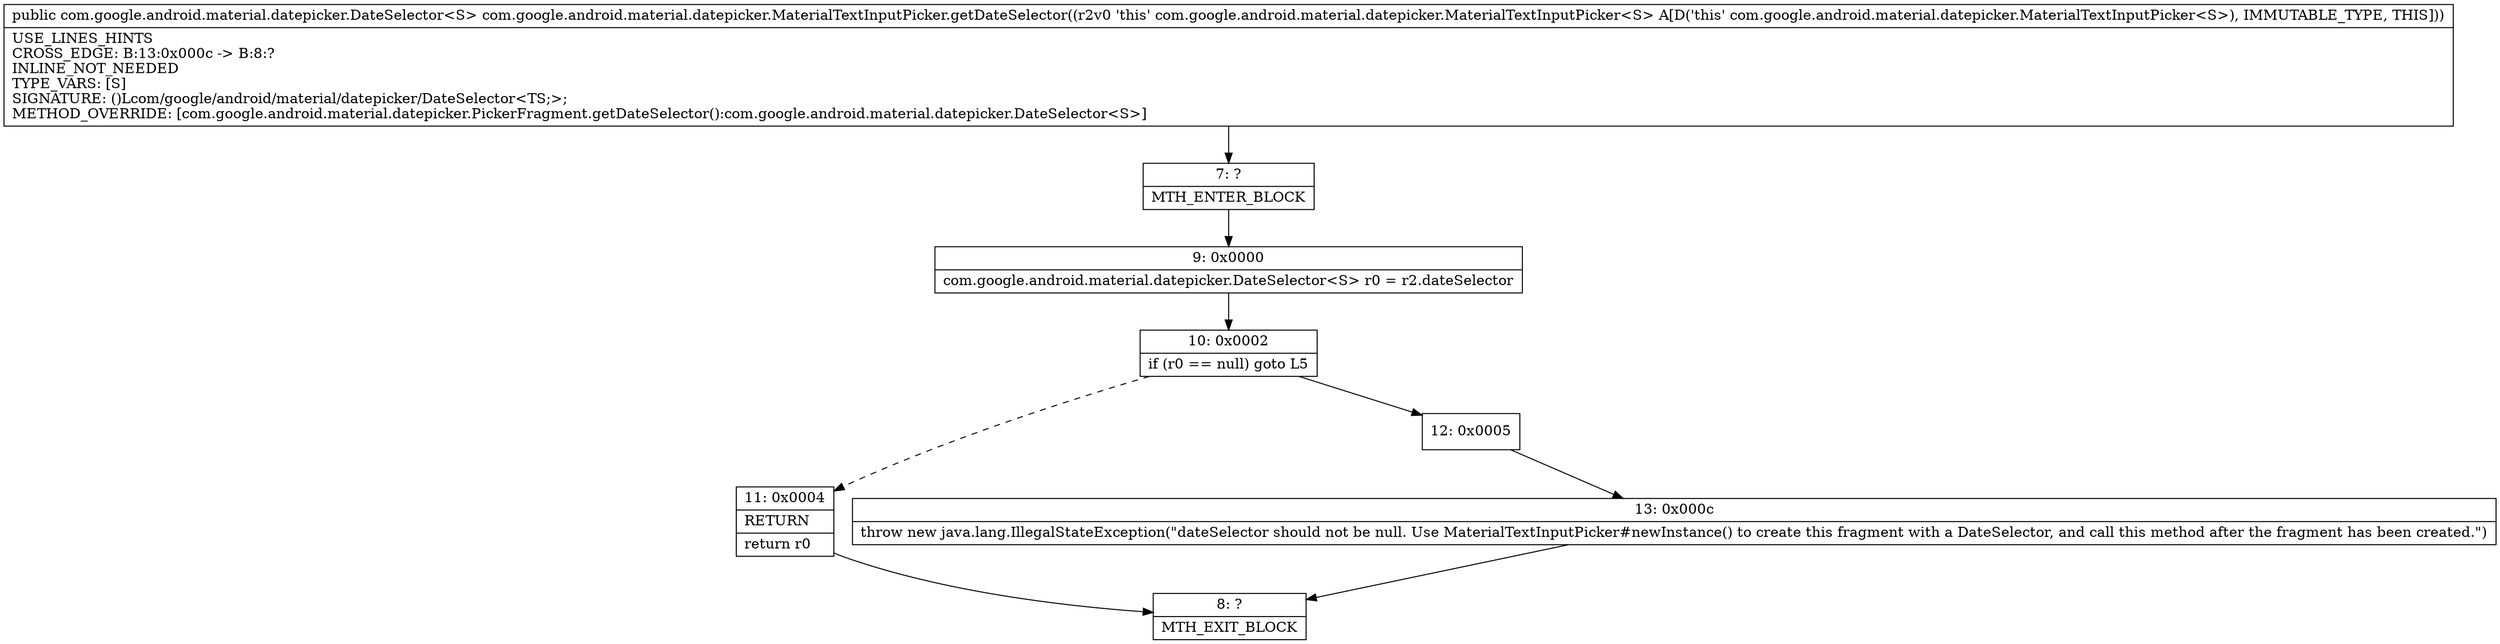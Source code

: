digraph "CFG forcom.google.android.material.datepicker.MaterialTextInputPicker.getDateSelector()Lcom\/google\/android\/material\/datepicker\/DateSelector;" {
Node_7 [shape=record,label="{7\:\ ?|MTH_ENTER_BLOCK\l}"];
Node_9 [shape=record,label="{9\:\ 0x0000|com.google.android.material.datepicker.DateSelector\<S\> r0 = r2.dateSelector\l}"];
Node_10 [shape=record,label="{10\:\ 0x0002|if (r0 == null) goto L5\l}"];
Node_11 [shape=record,label="{11\:\ 0x0004|RETURN\l|return r0\l}"];
Node_8 [shape=record,label="{8\:\ ?|MTH_EXIT_BLOCK\l}"];
Node_12 [shape=record,label="{12\:\ 0x0005}"];
Node_13 [shape=record,label="{13\:\ 0x000c|throw new java.lang.IllegalStateException(\"dateSelector should not be null. Use MaterialTextInputPicker#newInstance() to create this fragment with a DateSelector, and call this method after the fragment has been created.\")\l}"];
MethodNode[shape=record,label="{public com.google.android.material.datepicker.DateSelector\<S\> com.google.android.material.datepicker.MaterialTextInputPicker.getDateSelector((r2v0 'this' com.google.android.material.datepicker.MaterialTextInputPicker\<S\> A[D('this' com.google.android.material.datepicker.MaterialTextInputPicker\<S\>), IMMUTABLE_TYPE, THIS]))  | USE_LINES_HINTS\lCROSS_EDGE: B:13:0x000c \-\> B:8:?\lINLINE_NOT_NEEDED\lTYPE_VARS: [S]\lSIGNATURE: ()Lcom\/google\/android\/material\/datepicker\/DateSelector\<TS;\>;\lMETHOD_OVERRIDE: [com.google.android.material.datepicker.PickerFragment.getDateSelector():com.google.android.material.datepicker.DateSelector\<S\>]\l}"];
MethodNode -> Node_7;Node_7 -> Node_9;
Node_9 -> Node_10;
Node_10 -> Node_11[style=dashed];
Node_10 -> Node_12;
Node_11 -> Node_8;
Node_12 -> Node_13;
Node_13 -> Node_8;
}

